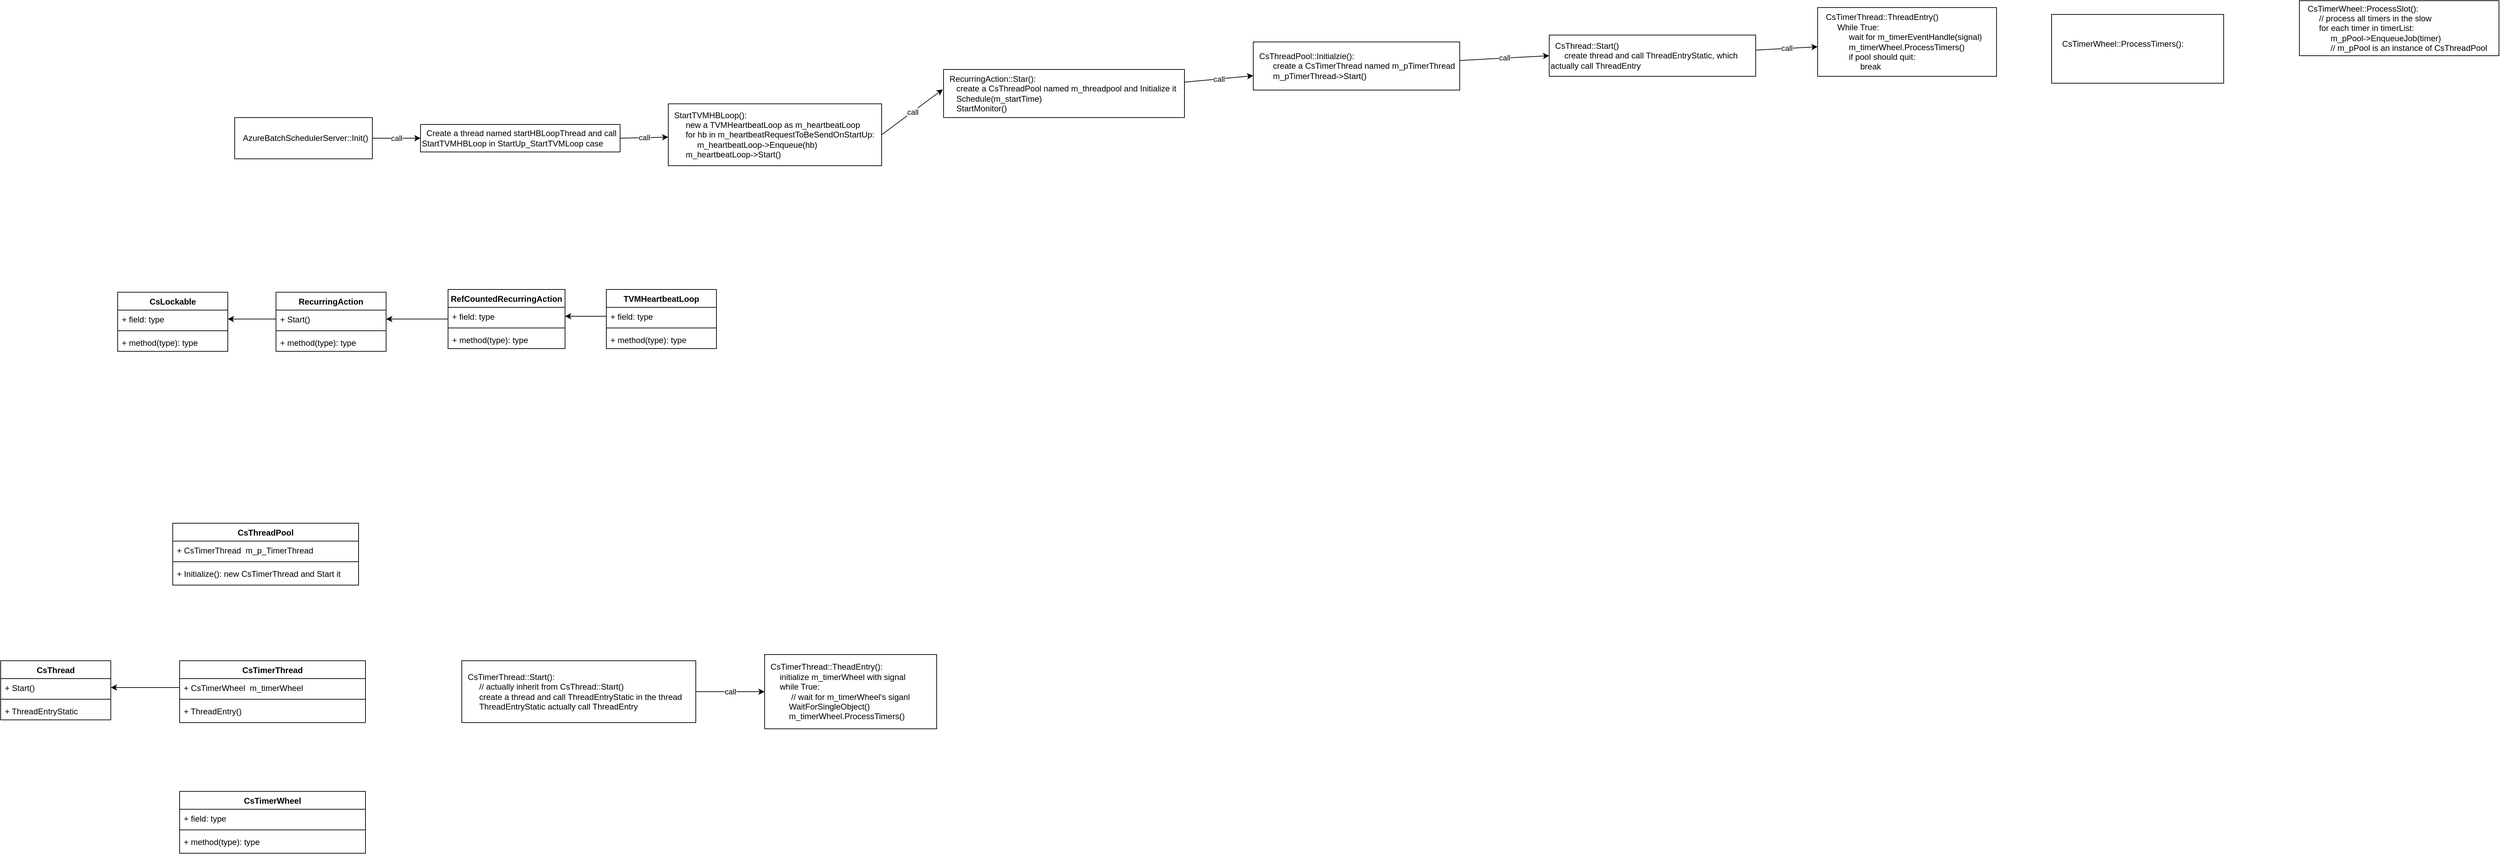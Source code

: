 <mxfile version="13.6.0" type="github">
  <diagram id="dzgoCQNqx3lQuofZHwmd" name="Page-1">
    <mxGraphModel dx="2272" dy="762" grid="1" gridSize="10" guides="1" tooltips="1" connect="1" arrows="1" fold="1" page="1" pageScale="1" pageWidth="850" pageHeight="1100" math="0" shadow="0">
      <root>
        <mxCell id="0" />
        <mxCell id="1" parent="0" />
        <mxCell id="01PI_eOZKyIenbhRhpd1-3" value="call" style="rounded=0;orthogonalLoop=1;jettySize=auto;html=1;exitX=1;exitY=0.5;exitDx=0;exitDy=0;" edge="1" parent="1" source="01PI_eOZKyIenbhRhpd1-1" target="01PI_eOZKyIenbhRhpd1-2">
          <mxGeometry relative="1" as="geometry" />
        </mxCell>
        <mxCell id="01PI_eOZKyIenbhRhpd1-1" value="&amp;nbsp; &amp;nbsp;AzureBatchSchedulerServer::Init()" style="rounded=0;whiteSpace=wrap;html=1;align=left;" vertex="1" parent="1">
          <mxGeometry x="-270" y="310" width="200" height="60" as="geometry" />
        </mxCell>
        <mxCell id="01PI_eOZKyIenbhRhpd1-5" value="call" style="edgeStyle=none;rounded=0;orthogonalLoop=1;jettySize=auto;html=1;exitX=1;exitY=0.5;exitDx=0;exitDy=0;" edge="1" parent="1" source="01PI_eOZKyIenbhRhpd1-2" target="01PI_eOZKyIenbhRhpd1-4">
          <mxGeometry relative="1" as="geometry" />
        </mxCell>
        <mxCell id="01PI_eOZKyIenbhRhpd1-2" value="&amp;nbsp; Create a thread named startHBLoopThread and call StartTVMHBLoop in StartUp_StartTVMLoop case&amp;nbsp;" style="rounded=0;whiteSpace=wrap;html=1;align=left;" vertex="1" parent="1">
          <mxGeometry y="320" width="290" height="40" as="geometry" />
        </mxCell>
        <mxCell id="01PI_eOZKyIenbhRhpd1-40" value="call" style="edgeStyle=none;rounded=0;orthogonalLoop=1;jettySize=auto;html=1;entryX=-0.003;entryY=0.414;entryDx=0;entryDy=0;entryPerimeter=0;exitX=1;exitY=0.5;exitDx=0;exitDy=0;" edge="1" parent="1" source="01PI_eOZKyIenbhRhpd1-4" target="01PI_eOZKyIenbhRhpd1-28">
          <mxGeometry relative="1" as="geometry" />
        </mxCell>
        <mxCell id="01PI_eOZKyIenbhRhpd1-4" value="&amp;nbsp; StartTVMHBLoop():&amp;nbsp; &amp;nbsp;&lt;br&gt;&amp;nbsp; &amp;nbsp; &amp;nbsp; &amp;nbsp;new a TVMHeartbeatLoop as m_heartbeatLoop&lt;br&gt;&amp;nbsp; &amp;nbsp; &amp;nbsp; &amp;nbsp;for hb in m_heartbeatRequestToBeSendOnStartUp:&lt;br&gt;&amp;nbsp; &amp;nbsp; &amp;nbsp; &amp;nbsp; &amp;nbsp; &amp;nbsp; m_heartbeatLoop-&amp;gt;Enqueue(hb)&lt;br&gt;&amp;nbsp; &amp;nbsp; &amp;nbsp; &amp;nbsp;m_heartbeatLoop-&amp;gt;Start()" style="rounded=0;whiteSpace=wrap;html=1;align=left;" vertex="1" parent="1">
          <mxGeometry x="360" y="290" width="310" height="90" as="geometry" />
        </mxCell>
        <mxCell id="01PI_eOZKyIenbhRhpd1-22" style="edgeStyle=none;rounded=0;orthogonalLoop=1;jettySize=auto;html=1;exitX=0.5;exitY=0;exitDx=0;exitDy=0;" edge="1" parent="1" source="01PI_eOZKyIenbhRhpd1-6" target="01PI_eOZKyIenbhRhpd1-6">
          <mxGeometry relative="1" as="geometry" />
        </mxCell>
        <mxCell id="01PI_eOZKyIenbhRhpd1-25" style="edgeStyle=none;rounded=0;orthogonalLoop=1;jettySize=auto;html=1;entryX=1;entryY=0.5;entryDx=0;entryDy=0;" edge="1" parent="1" source="01PI_eOZKyIenbhRhpd1-7" target="01PI_eOZKyIenbhRhpd1-11">
          <mxGeometry relative="1" as="geometry" />
        </mxCell>
        <mxCell id="01PI_eOZKyIenbhRhpd1-26" style="edgeStyle=none;rounded=0;orthogonalLoop=1;jettySize=auto;html=1;" edge="1" parent="1" source="01PI_eOZKyIenbhRhpd1-10" target="01PI_eOZKyIenbhRhpd1-15">
          <mxGeometry relative="1" as="geometry" />
        </mxCell>
        <mxCell id="01PI_eOZKyIenbhRhpd1-27" style="edgeStyle=none;rounded=0;orthogonalLoop=1;jettySize=auto;html=1;" edge="1" parent="1" source="01PI_eOZKyIenbhRhpd1-15" target="01PI_eOZKyIenbhRhpd1-19">
          <mxGeometry relative="1" as="geometry" />
        </mxCell>
        <mxCell id="01PI_eOZKyIenbhRhpd1-14" value="RecurringAction" style="swimlane;fontStyle=1;align=center;verticalAlign=top;childLayout=stackLayout;horizontal=1;startSize=26;horizontalStack=0;resizeParent=1;resizeParentMax=0;resizeLast=0;collapsible=1;marginBottom=0;" vertex="1" parent="1">
          <mxGeometry x="-210" y="564" width="160" height="86" as="geometry" />
        </mxCell>
        <mxCell id="01PI_eOZKyIenbhRhpd1-15" value="+ Start()" style="text;strokeColor=none;fillColor=none;align=left;verticalAlign=top;spacingLeft=4;spacingRight=4;overflow=hidden;rotatable=0;points=[[0,0.5],[1,0.5]];portConstraint=eastwest;" vertex="1" parent="01PI_eOZKyIenbhRhpd1-14">
          <mxGeometry y="26" width="160" height="26" as="geometry" />
        </mxCell>
        <mxCell id="01PI_eOZKyIenbhRhpd1-16" value="" style="line;strokeWidth=1;fillColor=none;align=left;verticalAlign=middle;spacingTop=-1;spacingLeft=3;spacingRight=3;rotatable=0;labelPosition=right;points=[];portConstraint=eastwest;" vertex="1" parent="01PI_eOZKyIenbhRhpd1-14">
          <mxGeometry y="52" width="160" height="8" as="geometry" />
        </mxCell>
        <mxCell id="01PI_eOZKyIenbhRhpd1-17" value="+ method(type): type" style="text;strokeColor=none;fillColor=none;align=left;verticalAlign=top;spacingLeft=4;spacingRight=4;overflow=hidden;rotatable=0;points=[[0,0.5],[1,0.5]];portConstraint=eastwest;" vertex="1" parent="01PI_eOZKyIenbhRhpd1-14">
          <mxGeometry y="60" width="160" height="26" as="geometry" />
        </mxCell>
        <mxCell id="01PI_eOZKyIenbhRhpd1-18" value="CsLockable" style="swimlane;fontStyle=1;align=center;verticalAlign=top;childLayout=stackLayout;horizontal=1;startSize=26;horizontalStack=0;resizeParent=1;resizeParentMax=0;resizeLast=0;collapsible=1;marginBottom=0;" vertex="1" parent="1">
          <mxGeometry x="-440" y="564" width="160" height="86" as="geometry" />
        </mxCell>
        <mxCell id="01PI_eOZKyIenbhRhpd1-19" value="+ field: type" style="text;strokeColor=none;fillColor=none;align=left;verticalAlign=top;spacingLeft=4;spacingRight=4;overflow=hidden;rotatable=0;points=[[0,0.5],[1,0.5]];portConstraint=eastwest;" vertex="1" parent="01PI_eOZKyIenbhRhpd1-18">
          <mxGeometry y="26" width="160" height="26" as="geometry" />
        </mxCell>
        <mxCell id="01PI_eOZKyIenbhRhpd1-20" value="" style="line;strokeWidth=1;fillColor=none;align=left;verticalAlign=middle;spacingTop=-1;spacingLeft=3;spacingRight=3;rotatable=0;labelPosition=right;points=[];portConstraint=eastwest;" vertex="1" parent="01PI_eOZKyIenbhRhpd1-18">
          <mxGeometry y="52" width="160" height="8" as="geometry" />
        </mxCell>
        <mxCell id="01PI_eOZKyIenbhRhpd1-21" value="+ method(type): type" style="text;strokeColor=none;fillColor=none;align=left;verticalAlign=top;spacingLeft=4;spacingRight=4;overflow=hidden;rotatable=0;points=[[0,0.5],[1,0.5]];portConstraint=eastwest;" vertex="1" parent="01PI_eOZKyIenbhRhpd1-18">
          <mxGeometry y="60" width="160" height="26" as="geometry" />
        </mxCell>
        <mxCell id="01PI_eOZKyIenbhRhpd1-10" value="RefCountedRecurringAction" style="swimlane;fontStyle=1;align=center;verticalAlign=top;childLayout=stackLayout;horizontal=1;startSize=26;horizontalStack=0;resizeParent=1;resizeParentMax=0;resizeLast=0;collapsible=1;marginBottom=0;" vertex="1" parent="1">
          <mxGeometry x="40" y="560" width="170" height="86" as="geometry" />
        </mxCell>
        <mxCell id="01PI_eOZKyIenbhRhpd1-11" value="+ field: type" style="text;strokeColor=none;fillColor=none;align=left;verticalAlign=top;spacingLeft=4;spacingRight=4;overflow=hidden;rotatable=0;points=[[0,0.5],[1,0.5]];portConstraint=eastwest;" vertex="1" parent="01PI_eOZKyIenbhRhpd1-10">
          <mxGeometry y="26" width="170" height="26" as="geometry" />
        </mxCell>
        <mxCell id="01PI_eOZKyIenbhRhpd1-12" value="" style="line;strokeWidth=1;fillColor=none;align=left;verticalAlign=middle;spacingTop=-1;spacingLeft=3;spacingRight=3;rotatable=0;labelPosition=right;points=[];portConstraint=eastwest;" vertex="1" parent="01PI_eOZKyIenbhRhpd1-10">
          <mxGeometry y="52" width="170" height="8" as="geometry" />
        </mxCell>
        <mxCell id="01PI_eOZKyIenbhRhpd1-13" value="+ method(type): type" style="text;strokeColor=none;fillColor=none;align=left;verticalAlign=top;spacingLeft=4;spacingRight=4;overflow=hidden;rotatable=0;points=[[0,0.5],[1,0.5]];portConstraint=eastwest;" vertex="1" parent="01PI_eOZKyIenbhRhpd1-10">
          <mxGeometry y="60" width="170" height="26" as="geometry" />
        </mxCell>
        <mxCell id="01PI_eOZKyIenbhRhpd1-42" value="call" style="edgeStyle=none;rounded=0;orthogonalLoop=1;jettySize=auto;html=1;" edge="1" parent="1" source="01PI_eOZKyIenbhRhpd1-28" target="01PI_eOZKyIenbhRhpd1-29">
          <mxGeometry relative="1" as="geometry" />
        </mxCell>
        <mxCell id="01PI_eOZKyIenbhRhpd1-28" value="&amp;nbsp; RecurringAction::Star():&amp;nbsp;&lt;br&gt;&amp;nbsp; &amp;nbsp; &amp;nbsp;create a CsThreadPool named m_threadpool and Initialize it&amp;nbsp;&lt;br&gt;&amp;nbsp; &amp;nbsp; &amp;nbsp;Schedule(m_startTime)&lt;br&gt;&amp;nbsp; &amp;nbsp; &amp;nbsp;StartMonitor()" style="rounded=0;whiteSpace=wrap;html=1;align=left;" vertex="1" parent="1">
          <mxGeometry x="760" y="240" width="350" height="70" as="geometry" />
        </mxCell>
        <mxCell id="01PI_eOZKyIenbhRhpd1-43" value="call" style="edgeStyle=none;rounded=0;orthogonalLoop=1;jettySize=auto;html=1;entryX=0;entryY=0.5;entryDx=0;entryDy=0;" edge="1" parent="1" source="01PI_eOZKyIenbhRhpd1-29" target="01PI_eOZKyIenbhRhpd1-39">
          <mxGeometry relative="1" as="geometry" />
        </mxCell>
        <mxCell id="01PI_eOZKyIenbhRhpd1-29" value="&amp;nbsp; CsThreadPool::Initialzie():&amp;nbsp;&lt;br&gt;&amp;nbsp; &amp;nbsp; &amp;nbsp; &amp;nbsp; create a CsTimerThread named m_pTimerThread&amp;nbsp;&lt;br&gt;&amp;nbsp; &amp;nbsp; &amp;nbsp; &amp;nbsp; m_pTimerThread-&amp;gt;Start()&amp;nbsp;" style="rounded=0;whiteSpace=wrap;html=1;align=left;" vertex="1" parent="1">
          <mxGeometry x="1210" y="200" width="300" height="70" as="geometry" />
        </mxCell>
        <mxCell id="01PI_eOZKyIenbhRhpd1-45" value="call" style="edgeStyle=none;rounded=0;orthogonalLoop=1;jettySize=auto;html=1;" edge="1" parent="1" source="01PI_eOZKyIenbhRhpd1-39" target="01PI_eOZKyIenbhRhpd1-44">
          <mxGeometry relative="1" as="geometry" />
        </mxCell>
        <mxCell id="01PI_eOZKyIenbhRhpd1-39" value="&amp;nbsp; CsThread::Start()&amp;nbsp;&lt;br&gt;&amp;nbsp; &amp;nbsp; &amp;nbsp; create thread and call ThreadEntryStatic, which actually call ThreadEntry" style="rounded=0;whiteSpace=wrap;html=1;align=left;" vertex="1" parent="1">
          <mxGeometry x="1640" y="190" width="300" height="60" as="geometry" />
        </mxCell>
        <mxCell id="01PI_eOZKyIenbhRhpd1-44" value="&amp;nbsp; &amp;nbsp;CsTimerThread::ThreadEntry()&amp;nbsp;&lt;br&gt;&amp;nbsp; &amp;nbsp; &amp;nbsp; &amp;nbsp; While True:&amp;nbsp;&lt;br&gt;&amp;nbsp; &amp;nbsp; &amp;nbsp; &amp;nbsp; &amp;nbsp; &amp;nbsp; &amp;nbsp;wait for m_timerEventHandle(signal)&amp;nbsp;&lt;br&gt;&amp;nbsp; &amp;nbsp; &amp;nbsp; &amp;nbsp; &amp;nbsp; &amp;nbsp; &amp;nbsp;m_timerWheel.ProcessTimers()&amp;nbsp;&lt;br&gt;&amp;nbsp; &amp;nbsp; &amp;nbsp; &amp;nbsp; &amp;nbsp; &amp;nbsp; &amp;nbsp;if pool should quit:&amp;nbsp;&lt;br&gt;&amp;nbsp; &amp;nbsp; &amp;nbsp; &amp;nbsp; &amp;nbsp; &amp;nbsp; &amp;nbsp; &amp;nbsp; &amp;nbsp; break" style="rounded=0;whiteSpace=wrap;html=1;align=left;" vertex="1" parent="1">
          <mxGeometry x="2030" y="150" width="260" height="100" as="geometry" />
        </mxCell>
        <mxCell id="01PI_eOZKyIenbhRhpd1-46" value="&amp;nbsp; &amp;nbsp; CsTimerWheel::ProcessTimers():&amp;nbsp;&lt;br&gt;&amp;nbsp; &amp;nbsp; &amp;nbsp; &amp;nbsp; &amp;nbsp;&amp;nbsp;" style="rounded=0;whiteSpace=wrap;html=1;align=left;" vertex="1" parent="1">
          <mxGeometry x="2370" y="160" width="250" height="100" as="geometry" />
        </mxCell>
        <mxCell id="01PI_eOZKyIenbhRhpd1-47" value="&amp;nbsp; &amp;nbsp;CsTimerWheel::ProcessSlot():&amp;nbsp;&lt;br&gt;&amp;nbsp; &amp;nbsp; &amp;nbsp; &amp;nbsp; // process all timers in the slow&amp;nbsp;&lt;br&gt;&amp;nbsp; &amp;nbsp; &amp;nbsp; &amp;nbsp; for each timer in timerList:&amp;nbsp;&lt;br&gt;&amp;nbsp; &amp;nbsp; &amp;nbsp; &amp;nbsp; &amp;nbsp; &amp;nbsp; &amp;nbsp;m_pPool-&amp;gt;EnqueueJob(timer)&amp;nbsp;&lt;br&gt;&amp;nbsp; &amp;nbsp; &amp;nbsp; &amp;nbsp; &amp;nbsp; &amp;nbsp; &amp;nbsp;// m_pPool is an instance of CsThreadPool" style="rounded=0;whiteSpace=wrap;html=1;align=left;" vertex="1" parent="1">
          <mxGeometry x="2730" y="140" width="290" height="80" as="geometry" />
        </mxCell>
        <mxCell id="01PI_eOZKyIenbhRhpd1-48" value="CsThreadPool" style="swimlane;fontStyle=1;align=center;verticalAlign=top;childLayout=stackLayout;horizontal=1;startSize=26;horizontalStack=0;resizeParent=1;resizeParentMax=0;resizeLast=0;collapsible=1;marginBottom=0;" vertex="1" parent="1">
          <mxGeometry x="-360" y="900" width="270" height="90" as="geometry" />
        </mxCell>
        <mxCell id="01PI_eOZKyIenbhRhpd1-49" value="+ CsTimerThread  m_p_TimerThread" style="text;strokeColor=none;fillColor=none;align=left;verticalAlign=top;spacingLeft=4;spacingRight=4;overflow=hidden;rotatable=0;points=[[0,0.5],[1,0.5]];portConstraint=eastwest;" vertex="1" parent="01PI_eOZKyIenbhRhpd1-48">
          <mxGeometry y="26" width="270" height="26" as="geometry" />
        </mxCell>
        <mxCell id="01PI_eOZKyIenbhRhpd1-50" value="" style="line;strokeWidth=1;fillColor=none;align=left;verticalAlign=middle;spacingTop=-1;spacingLeft=3;spacingRight=3;rotatable=0;labelPosition=right;points=[];portConstraint=eastwest;" vertex="1" parent="01PI_eOZKyIenbhRhpd1-48">
          <mxGeometry y="52" width="270" height="8" as="geometry" />
        </mxCell>
        <mxCell id="01PI_eOZKyIenbhRhpd1-51" value="+ Initialize(): new CsTimerThread and Start it" style="text;strokeColor=none;fillColor=none;align=left;verticalAlign=top;spacingLeft=4;spacingRight=4;overflow=hidden;rotatable=0;points=[[0,0.5],[1,0.5]];portConstraint=eastwest;" vertex="1" parent="01PI_eOZKyIenbhRhpd1-48">
          <mxGeometry y="60" width="270" height="30" as="geometry" />
        </mxCell>
        <mxCell id="01PI_eOZKyIenbhRhpd1-6" value="TVMHeartbeatLoop" style="swimlane;fontStyle=1;align=center;verticalAlign=top;childLayout=stackLayout;horizontal=1;startSize=26;horizontalStack=0;resizeParent=1;resizeParentMax=0;resizeLast=0;collapsible=1;marginBottom=0;" vertex="1" parent="1">
          <mxGeometry x="270" y="560" width="160" height="86" as="geometry" />
        </mxCell>
        <mxCell id="01PI_eOZKyIenbhRhpd1-7" value="+ field: type" style="text;strokeColor=none;fillColor=none;align=left;verticalAlign=top;spacingLeft=4;spacingRight=4;overflow=hidden;rotatable=0;points=[[0,0.5],[1,0.5]];portConstraint=eastwest;" vertex="1" parent="01PI_eOZKyIenbhRhpd1-6">
          <mxGeometry y="26" width="160" height="26" as="geometry" />
        </mxCell>
        <mxCell id="01PI_eOZKyIenbhRhpd1-8" value="" style="line;strokeWidth=1;fillColor=none;align=left;verticalAlign=middle;spacingTop=-1;spacingLeft=3;spacingRight=3;rotatable=0;labelPosition=right;points=[];portConstraint=eastwest;" vertex="1" parent="01PI_eOZKyIenbhRhpd1-6">
          <mxGeometry y="52" width="160" height="8" as="geometry" />
        </mxCell>
        <mxCell id="01PI_eOZKyIenbhRhpd1-9" value="+ method(type): type" style="text;strokeColor=none;fillColor=none;align=left;verticalAlign=top;spacingLeft=4;spacingRight=4;overflow=hidden;rotatable=0;points=[[0,0.5],[1,0.5]];portConstraint=eastwest;" vertex="1" parent="01PI_eOZKyIenbhRhpd1-6">
          <mxGeometry y="60" width="160" height="26" as="geometry" />
        </mxCell>
        <mxCell id="01PI_eOZKyIenbhRhpd1-80" value="call" style="edgeStyle=none;rounded=0;orthogonalLoop=1;jettySize=auto;html=1;exitX=1;exitY=0.5;exitDx=0;exitDy=0;entryX=0;entryY=0.5;entryDx=0;entryDy=0;" edge="1" parent="1" source="01PI_eOZKyIenbhRhpd1-52" target="01PI_eOZKyIenbhRhpd1-53">
          <mxGeometry relative="1" as="geometry" />
        </mxCell>
        <mxCell id="01PI_eOZKyIenbhRhpd1-52" value="&amp;nbsp; CsTimerThread::Start():&lt;br&gt;&amp;nbsp; &amp;nbsp; &amp;nbsp; &amp;nbsp;// actually inherit from CsThread::Start()&amp;nbsp;&lt;br&gt;&amp;nbsp; &amp;nbsp; &amp;nbsp; &amp;nbsp;create a thread and call ThreadEntryStatic in the thread&amp;nbsp;&lt;br&gt;&amp;nbsp; &amp;nbsp; &amp;nbsp; &amp;nbsp;ThreadEntryStatic actually call ThreadEntry" style="rounded=0;whiteSpace=wrap;html=1;align=left;" vertex="1" parent="1">
          <mxGeometry x="60" y="1100" width="340" height="90" as="geometry" />
        </mxCell>
        <mxCell id="01PI_eOZKyIenbhRhpd1-53" value="&amp;nbsp; CsTimerThread::TheadEntry():&lt;br&gt;&amp;nbsp; &amp;nbsp; &amp;nbsp; initialize m_timerWheel with signal&amp;nbsp;&lt;br&gt;&amp;nbsp; &amp;nbsp; &amp;nbsp; while True:&amp;nbsp;&lt;br&gt;&amp;nbsp; &amp;nbsp; &amp;nbsp; &amp;nbsp; &amp;nbsp; &amp;nbsp;// wait for m_timerWheel&#39;s siganl&amp;nbsp;&lt;br&gt;&amp;nbsp; &amp;nbsp; &amp;nbsp; &amp;nbsp; &amp;nbsp; WaitForSingleObject()&amp;nbsp;&lt;br&gt;&amp;nbsp; &amp;nbsp; &amp;nbsp; &amp;nbsp; &amp;nbsp; m_timerWheel.ProcessTimers()" style="rounded=0;whiteSpace=wrap;html=1;align=left;" vertex="1" parent="1">
          <mxGeometry x="500" y="1091" width="250" height="108" as="geometry" />
        </mxCell>
        <mxCell id="01PI_eOZKyIenbhRhpd1-75" style="edgeStyle=none;rounded=0;orthogonalLoop=1;jettySize=auto;html=1;" edge="1" source="01PI_eOZKyIenbhRhpd1-68" target="01PI_eOZKyIenbhRhpd1-72" parent="1">
          <mxGeometry relative="1" as="geometry" />
        </mxCell>
        <mxCell id="01PI_eOZKyIenbhRhpd1-67" value="CsTimerThread" style="swimlane;fontStyle=1;align=center;verticalAlign=top;childLayout=stackLayout;horizontal=1;startSize=26;horizontalStack=0;resizeParent=1;resizeParentMax=0;resizeLast=0;collapsible=1;marginBottom=0;" vertex="1" parent="1">
          <mxGeometry x="-350" y="1100" width="270" height="90" as="geometry" />
        </mxCell>
        <mxCell id="01PI_eOZKyIenbhRhpd1-68" value="+ CsTimerWheel  m_timerWheel " style="text;strokeColor=none;fillColor=none;align=left;verticalAlign=top;spacingLeft=4;spacingRight=4;overflow=hidden;rotatable=0;points=[[0,0.5],[1,0.5]];portConstraint=eastwest;" vertex="1" parent="01PI_eOZKyIenbhRhpd1-67">
          <mxGeometry y="26" width="270" height="26" as="geometry" />
        </mxCell>
        <mxCell id="01PI_eOZKyIenbhRhpd1-69" value="" style="line;strokeWidth=1;fillColor=none;align=left;verticalAlign=middle;spacingTop=-1;spacingLeft=3;spacingRight=3;rotatable=0;labelPosition=right;points=[];portConstraint=eastwest;" vertex="1" parent="01PI_eOZKyIenbhRhpd1-67">
          <mxGeometry y="52" width="270" height="8" as="geometry" />
        </mxCell>
        <mxCell id="01PI_eOZKyIenbhRhpd1-70" value="+ ThreadEntry()" style="text;strokeColor=none;fillColor=none;align=left;verticalAlign=top;spacingLeft=4;spacingRight=4;overflow=hidden;rotatable=0;points=[[0,0.5],[1,0.5]];portConstraint=eastwest;" vertex="1" parent="01PI_eOZKyIenbhRhpd1-67">
          <mxGeometry y="60" width="270" height="30" as="geometry" />
        </mxCell>
        <mxCell id="01PI_eOZKyIenbhRhpd1-71" value="CsThread" style="swimlane;fontStyle=1;align=center;verticalAlign=top;childLayout=stackLayout;horizontal=1;startSize=26;horizontalStack=0;resizeParent=1;resizeParentMax=0;resizeLast=0;collapsible=1;marginBottom=0;" vertex="1" parent="1">
          <mxGeometry x="-610" y="1100" width="160" height="86" as="geometry" />
        </mxCell>
        <mxCell id="01PI_eOZKyIenbhRhpd1-72" value="+ Start()" style="text;strokeColor=none;fillColor=none;align=left;verticalAlign=top;spacingLeft=4;spacingRight=4;overflow=hidden;rotatable=0;points=[[0,0.5],[1,0.5]];portConstraint=eastwest;" vertex="1" parent="01PI_eOZKyIenbhRhpd1-71">
          <mxGeometry y="26" width="160" height="26" as="geometry" />
        </mxCell>
        <mxCell id="01PI_eOZKyIenbhRhpd1-73" value="" style="line;strokeWidth=1;fillColor=none;align=left;verticalAlign=middle;spacingTop=-1;spacingLeft=3;spacingRight=3;rotatable=0;labelPosition=right;points=[];portConstraint=eastwest;" vertex="1" parent="01PI_eOZKyIenbhRhpd1-71">
          <mxGeometry y="52" width="160" height="8" as="geometry" />
        </mxCell>
        <mxCell id="01PI_eOZKyIenbhRhpd1-74" value="+ ThreadEntryStatic" style="text;strokeColor=none;fillColor=none;align=left;verticalAlign=top;spacingLeft=4;spacingRight=4;overflow=hidden;rotatable=0;points=[[0,0.5],[1,0.5]];portConstraint=eastwest;" vertex="1" parent="01PI_eOZKyIenbhRhpd1-71">
          <mxGeometry y="60" width="160" height="26" as="geometry" />
        </mxCell>
        <mxCell id="01PI_eOZKyIenbhRhpd1-76" value="CsTimerWheel" style="swimlane;fontStyle=1;align=center;verticalAlign=top;childLayout=stackLayout;horizontal=1;startSize=26;horizontalStack=0;resizeParent=1;resizeParentMax=0;resizeLast=0;collapsible=1;marginBottom=0;" vertex="1" parent="1">
          <mxGeometry x="-350" y="1290" width="270" height="90" as="geometry" />
        </mxCell>
        <mxCell id="01PI_eOZKyIenbhRhpd1-77" value="+ field: type" style="text;strokeColor=none;fillColor=none;align=left;verticalAlign=top;spacingLeft=4;spacingRight=4;overflow=hidden;rotatable=0;points=[[0,0.5],[1,0.5]];portConstraint=eastwest;" vertex="1" parent="01PI_eOZKyIenbhRhpd1-76">
          <mxGeometry y="26" width="270" height="26" as="geometry" />
        </mxCell>
        <mxCell id="01PI_eOZKyIenbhRhpd1-78" value="" style="line;strokeWidth=1;fillColor=none;align=left;verticalAlign=middle;spacingTop=-1;spacingLeft=3;spacingRight=3;rotatable=0;labelPosition=right;points=[];portConstraint=eastwest;" vertex="1" parent="01PI_eOZKyIenbhRhpd1-76">
          <mxGeometry y="52" width="270" height="8" as="geometry" />
        </mxCell>
        <mxCell id="01PI_eOZKyIenbhRhpd1-79" value="+ method(type): type" style="text;strokeColor=none;fillColor=none;align=left;verticalAlign=top;spacingLeft=4;spacingRight=4;overflow=hidden;rotatable=0;points=[[0,0.5],[1,0.5]];portConstraint=eastwest;" vertex="1" parent="01PI_eOZKyIenbhRhpd1-76">
          <mxGeometry y="60" width="270" height="30" as="geometry" />
        </mxCell>
      </root>
    </mxGraphModel>
  </diagram>
</mxfile>
